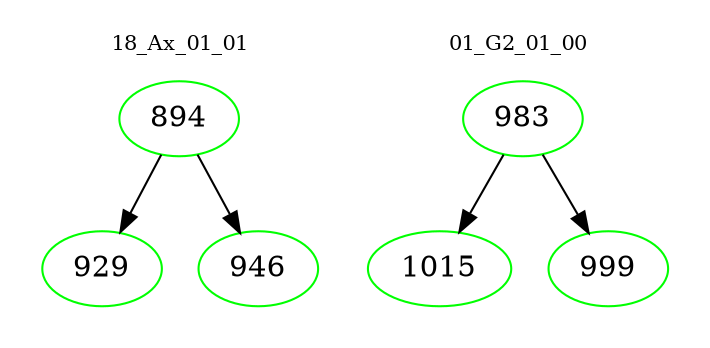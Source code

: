 digraph{
subgraph cluster_0 {
color = white
label = "18_Ax_01_01";
fontsize=10;
T0_894 [label="894", color="green"]
T0_894 -> T0_929 [color="black"]
T0_929 [label="929", color="green"]
T0_894 -> T0_946 [color="black"]
T0_946 [label="946", color="green"]
}
subgraph cluster_1 {
color = white
label = "01_G2_01_00";
fontsize=10;
T1_983 [label="983", color="green"]
T1_983 -> T1_1015 [color="black"]
T1_1015 [label="1015", color="green"]
T1_983 -> T1_999 [color="black"]
T1_999 [label="999", color="green"]
}
}
